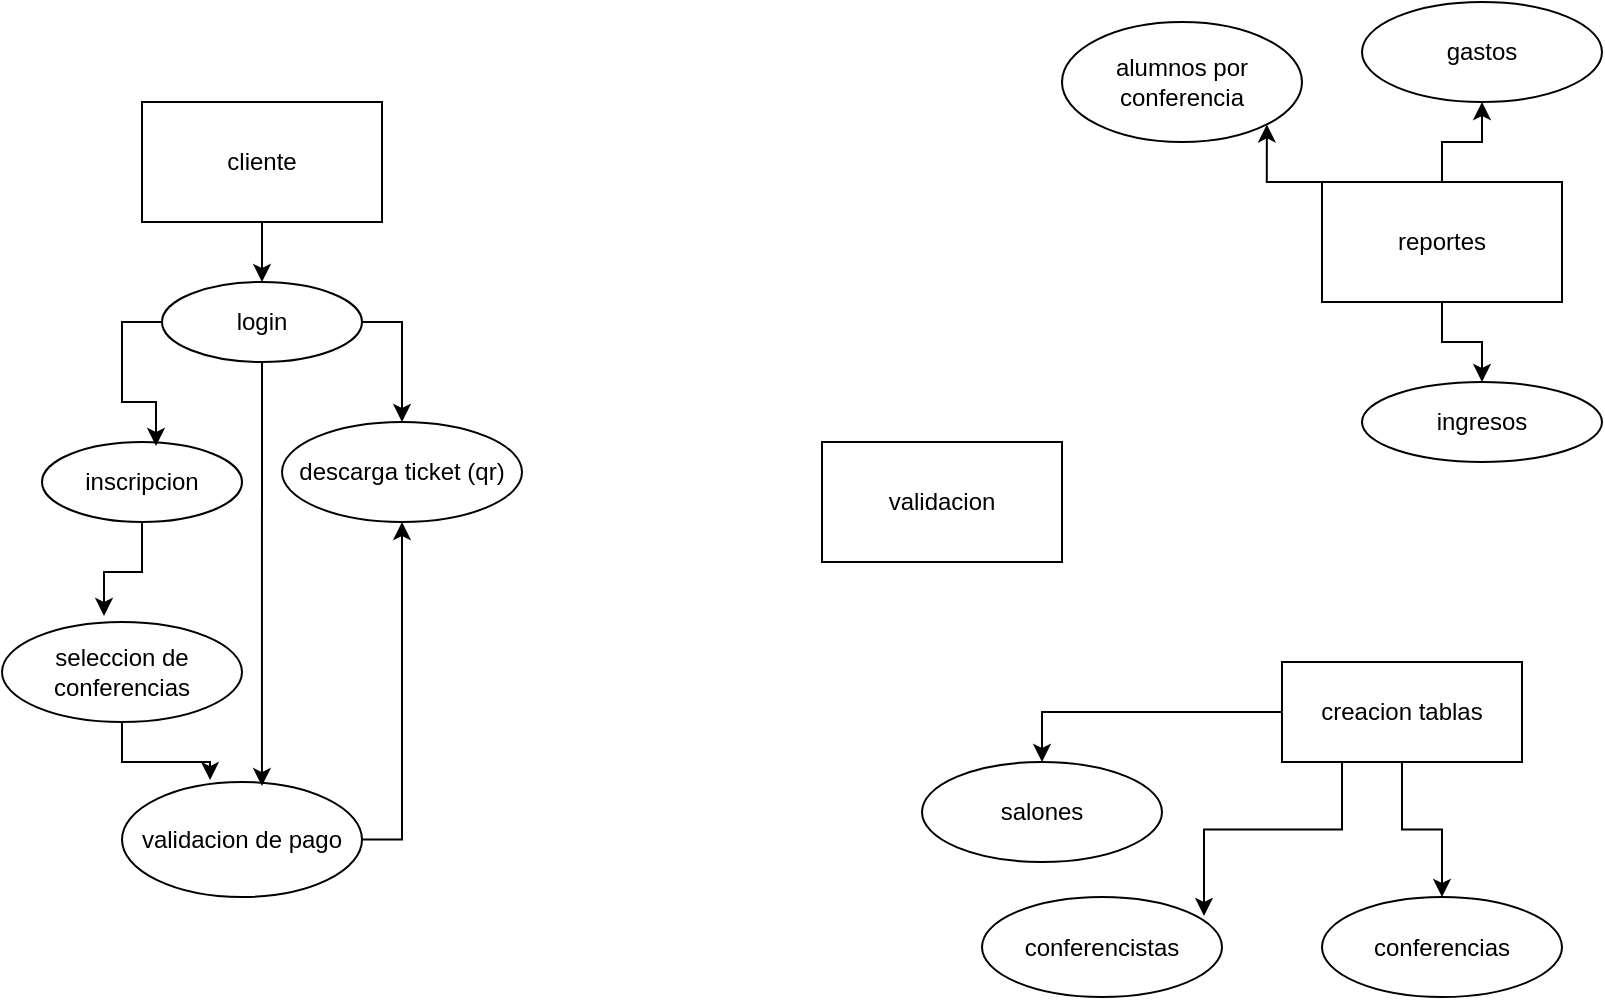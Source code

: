 <mxfile version="12.6.5" type="device"><diagram id="xnH0CY2glTACio2xHSyM" name="Página-1"><mxGraphModel dx="868" dy="534" grid="1" gridSize="10" guides="1" tooltips="1" connect="1" arrows="1" fold="1" page="1" pageScale="1" pageWidth="827" pageHeight="1169" math="0" shadow="0"><root><mxCell id="0"/><mxCell id="1" parent="0"/><mxCell id="ehCEVarA0rJGGQesxuQ5-18" style="edgeStyle=orthogonalEdgeStyle;rounded=0;orthogonalLoop=1;jettySize=auto;html=1;" edge="1" parent="1" source="ehCEVarA0rJGGQesxuQ5-1" target="ehCEVarA0rJGGQesxuQ5-13"><mxGeometry relative="1" as="geometry"/></mxCell><mxCell id="ehCEVarA0rJGGQesxuQ5-1" value="cliente" style="rounded=0;whiteSpace=wrap;html=1;" vertex="1" parent="1"><mxGeometry x="70" y="80" width="120" height="60" as="geometry"/></mxCell><mxCell id="ehCEVarA0rJGGQesxuQ5-2" value="validacion" style="rounded=0;whiteSpace=wrap;html=1;" vertex="1" parent="1"><mxGeometry x="410" y="250" width="120" height="60" as="geometry"/></mxCell><mxCell id="ehCEVarA0rJGGQesxuQ5-29" style="edgeStyle=orthogonalEdgeStyle;rounded=0;orthogonalLoop=1;jettySize=auto;html=1;entryX=0.5;entryY=1;entryDx=0;entryDy=0;" edge="1" parent="1" source="ehCEVarA0rJGGQesxuQ5-3" target="ehCEVarA0rJGGQesxuQ5-28"><mxGeometry relative="1" as="geometry"/></mxCell><mxCell id="ehCEVarA0rJGGQesxuQ5-30" style="edgeStyle=orthogonalEdgeStyle;rounded=0;orthogonalLoop=1;jettySize=auto;html=1;exitX=0;exitY=0;exitDx=0;exitDy=0;entryX=1;entryY=1;entryDx=0;entryDy=0;" edge="1" parent="1" source="ehCEVarA0rJGGQesxuQ5-3" target="ehCEVarA0rJGGQesxuQ5-26"><mxGeometry relative="1" as="geometry"/></mxCell><mxCell id="ehCEVarA0rJGGQesxuQ5-31" style="edgeStyle=orthogonalEdgeStyle;rounded=0;orthogonalLoop=1;jettySize=auto;html=1;entryX=0.5;entryY=0;entryDx=0;entryDy=0;" edge="1" parent="1" source="ehCEVarA0rJGGQesxuQ5-3" target="ehCEVarA0rJGGQesxuQ5-27"><mxGeometry relative="1" as="geometry"/></mxCell><mxCell id="ehCEVarA0rJGGQesxuQ5-3" value="reportes" style="rounded=0;whiteSpace=wrap;html=1;" vertex="1" parent="1"><mxGeometry x="660" y="120" width="120" height="60" as="geometry"/></mxCell><mxCell id="ehCEVarA0rJGGQesxuQ5-36" style="edgeStyle=orthogonalEdgeStyle;rounded=0;orthogonalLoop=1;jettySize=auto;html=1;entryX=0.5;entryY=0;entryDx=0;entryDy=0;" edge="1" parent="1" source="ehCEVarA0rJGGQesxuQ5-4" target="ehCEVarA0rJGGQesxuQ5-32"><mxGeometry relative="1" as="geometry"/></mxCell><mxCell id="ehCEVarA0rJGGQesxuQ5-37" style="edgeStyle=orthogonalEdgeStyle;rounded=0;orthogonalLoop=1;jettySize=auto;html=1;entryX=0.925;entryY=0.19;entryDx=0;entryDy=0;entryPerimeter=0;exitX=0.25;exitY=1;exitDx=0;exitDy=0;" edge="1" parent="1" source="ehCEVarA0rJGGQesxuQ5-4" target="ehCEVarA0rJGGQesxuQ5-33"><mxGeometry relative="1" as="geometry"/></mxCell><mxCell id="ehCEVarA0rJGGQesxuQ5-38" style="edgeStyle=orthogonalEdgeStyle;rounded=0;orthogonalLoop=1;jettySize=auto;html=1;entryX=0.5;entryY=0;entryDx=0;entryDy=0;" edge="1" parent="1" source="ehCEVarA0rJGGQesxuQ5-4" target="ehCEVarA0rJGGQesxuQ5-34"><mxGeometry relative="1" as="geometry"/></mxCell><mxCell id="ehCEVarA0rJGGQesxuQ5-4" value="creacion tablas" style="rounded=0;whiteSpace=wrap;html=1;" vertex="1" parent="1"><mxGeometry x="640" y="360" width="120" height="50" as="geometry"/></mxCell><mxCell id="ehCEVarA0rJGGQesxuQ5-20" style="edgeStyle=orthogonalEdgeStyle;rounded=0;orthogonalLoop=1;jettySize=auto;html=1;entryX=0.425;entryY=-0.06;entryDx=0;entryDy=0;entryPerimeter=0;" edge="1" parent="1" source="ehCEVarA0rJGGQesxuQ5-6" target="ehCEVarA0rJGGQesxuQ5-10"><mxGeometry relative="1" as="geometry"/></mxCell><mxCell id="ehCEVarA0rJGGQesxuQ5-6" value="inscripcion" style="ellipse;whiteSpace=wrap;html=1;" vertex="1" parent="1"><mxGeometry x="20" y="250" width="100" height="40" as="geometry"/></mxCell><mxCell id="ehCEVarA0rJGGQesxuQ5-22" style="edgeStyle=orthogonalEdgeStyle;rounded=0;orthogonalLoop=1;jettySize=auto;html=1;" edge="1" parent="1" source="ehCEVarA0rJGGQesxuQ5-7" target="ehCEVarA0rJGGQesxuQ5-14"><mxGeometry relative="1" as="geometry"><mxPoint x="200" y="300" as="targetPoint"/><Array as="points"><mxPoint x="200" y="449"/></Array></mxGeometry></mxCell><mxCell id="ehCEVarA0rJGGQesxuQ5-7" value="validacion de pago" style="ellipse;whiteSpace=wrap;html=1;" vertex="1" parent="1"><mxGeometry x="60" y="420" width="120" height="57.5" as="geometry"/></mxCell><mxCell id="ehCEVarA0rJGGQesxuQ5-21" style="edgeStyle=orthogonalEdgeStyle;rounded=0;orthogonalLoop=1;jettySize=auto;html=1;entryX=0.367;entryY=-0.017;entryDx=0;entryDy=0;entryPerimeter=0;" edge="1" parent="1" source="ehCEVarA0rJGGQesxuQ5-10" target="ehCEVarA0rJGGQesxuQ5-7"><mxGeometry relative="1" as="geometry"/></mxCell><mxCell id="ehCEVarA0rJGGQesxuQ5-10" value="seleccion de conferencias" style="ellipse;whiteSpace=wrap;html=1;" vertex="1" parent="1"><mxGeometry y="340" width="120" height="50" as="geometry"/></mxCell><mxCell id="ehCEVarA0rJGGQesxuQ5-16" style="edgeStyle=orthogonalEdgeStyle;rounded=0;orthogonalLoop=1;jettySize=auto;html=1;entryX=0.57;entryY=0.05;entryDx=0;entryDy=0;entryPerimeter=0;exitX=0;exitY=0.5;exitDx=0;exitDy=0;" edge="1" parent="1" source="ehCEVarA0rJGGQesxuQ5-13" target="ehCEVarA0rJGGQesxuQ5-6"><mxGeometry relative="1" as="geometry"/></mxCell><mxCell id="ehCEVarA0rJGGQesxuQ5-19" style="edgeStyle=orthogonalEdgeStyle;rounded=0;orthogonalLoop=1;jettySize=auto;html=1;exitX=1;exitY=0.5;exitDx=0;exitDy=0;" edge="1" parent="1" source="ehCEVarA0rJGGQesxuQ5-13" target="ehCEVarA0rJGGQesxuQ5-14"><mxGeometry relative="1" as="geometry"/></mxCell><mxCell id="ehCEVarA0rJGGQesxuQ5-23" style="edgeStyle=orthogonalEdgeStyle;rounded=0;orthogonalLoop=1;jettySize=auto;html=1;entryX=0.583;entryY=0.035;entryDx=0;entryDy=0;entryPerimeter=0;" edge="1" parent="1" source="ehCEVarA0rJGGQesxuQ5-13" target="ehCEVarA0rJGGQesxuQ5-7"><mxGeometry relative="1" as="geometry"/></mxCell><mxCell id="ehCEVarA0rJGGQesxuQ5-13" value="login" style="ellipse;whiteSpace=wrap;html=1;" vertex="1" parent="1"><mxGeometry x="80" y="170" width="100" height="40" as="geometry"/></mxCell><mxCell id="ehCEVarA0rJGGQesxuQ5-14" value="descarga ticket (qr)" style="ellipse;whiteSpace=wrap;html=1;" vertex="1" parent="1"><mxGeometry x="140" y="240" width="120" height="50" as="geometry"/></mxCell><mxCell id="ehCEVarA0rJGGQesxuQ5-26" value="alumnos por conferencia&lt;br&gt;" style="ellipse;whiteSpace=wrap;html=1;" vertex="1" parent="1"><mxGeometry x="530" y="40" width="120" height="60" as="geometry"/></mxCell><mxCell id="ehCEVarA0rJGGQesxuQ5-27" value="ingresos" style="ellipse;whiteSpace=wrap;html=1;" vertex="1" parent="1"><mxGeometry x="680" y="220" width="120" height="40" as="geometry"/></mxCell><mxCell id="ehCEVarA0rJGGQesxuQ5-28" value="gastos" style="ellipse;whiteSpace=wrap;html=1;" vertex="1" parent="1"><mxGeometry x="680" y="30" width="120" height="50" as="geometry"/></mxCell><mxCell id="ehCEVarA0rJGGQesxuQ5-32" value="conferencias" style="ellipse;whiteSpace=wrap;html=1;" vertex="1" parent="1"><mxGeometry x="660" y="477.5" width="120" height="50" as="geometry"/></mxCell><mxCell id="ehCEVarA0rJGGQesxuQ5-33" value="conferencistas" style="ellipse;whiteSpace=wrap;html=1;" vertex="1" parent="1"><mxGeometry x="490" y="477.5" width="120" height="50" as="geometry"/></mxCell><mxCell id="ehCEVarA0rJGGQesxuQ5-34" value="salones" style="ellipse;whiteSpace=wrap;html=1;" vertex="1" parent="1"><mxGeometry x="460" y="410" width="120" height="50" as="geometry"/></mxCell></root></mxGraphModel></diagram></mxfile>